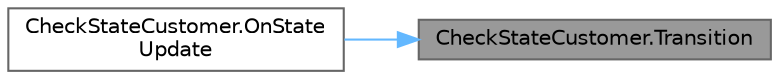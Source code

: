 digraph "CheckStateCustomer.Transition"
{
 // LATEX_PDF_SIZE
  bgcolor="transparent";
  edge [fontname=Helvetica,fontsize=10,labelfontname=Helvetica,labelfontsize=10];
  node [fontname=Helvetica,fontsize=10,shape=box,height=0.2,width=0.4];
  rankdir="RL";
  Node1 [id="Node000001",label="CheckStateCustomer.Transition",height=0.2,width=0.4,color="gray40", fillcolor="grey60", style="filled", fontcolor="black",tooltip=" "];
  Node1 -> Node2 [id="edge1_Node000001_Node000002",dir="back",color="steelblue1",style="solid",tooltip=" "];
  Node2 [id="Node000002",label="CheckStateCustomer.OnState\lUpdate",height=0.2,width=0.4,color="grey40", fillcolor="white", style="filled",URL="$class_check_state_customer.html#ae781af07344825ca3cfc89ca58dd63e5",tooltip=" "];
}
